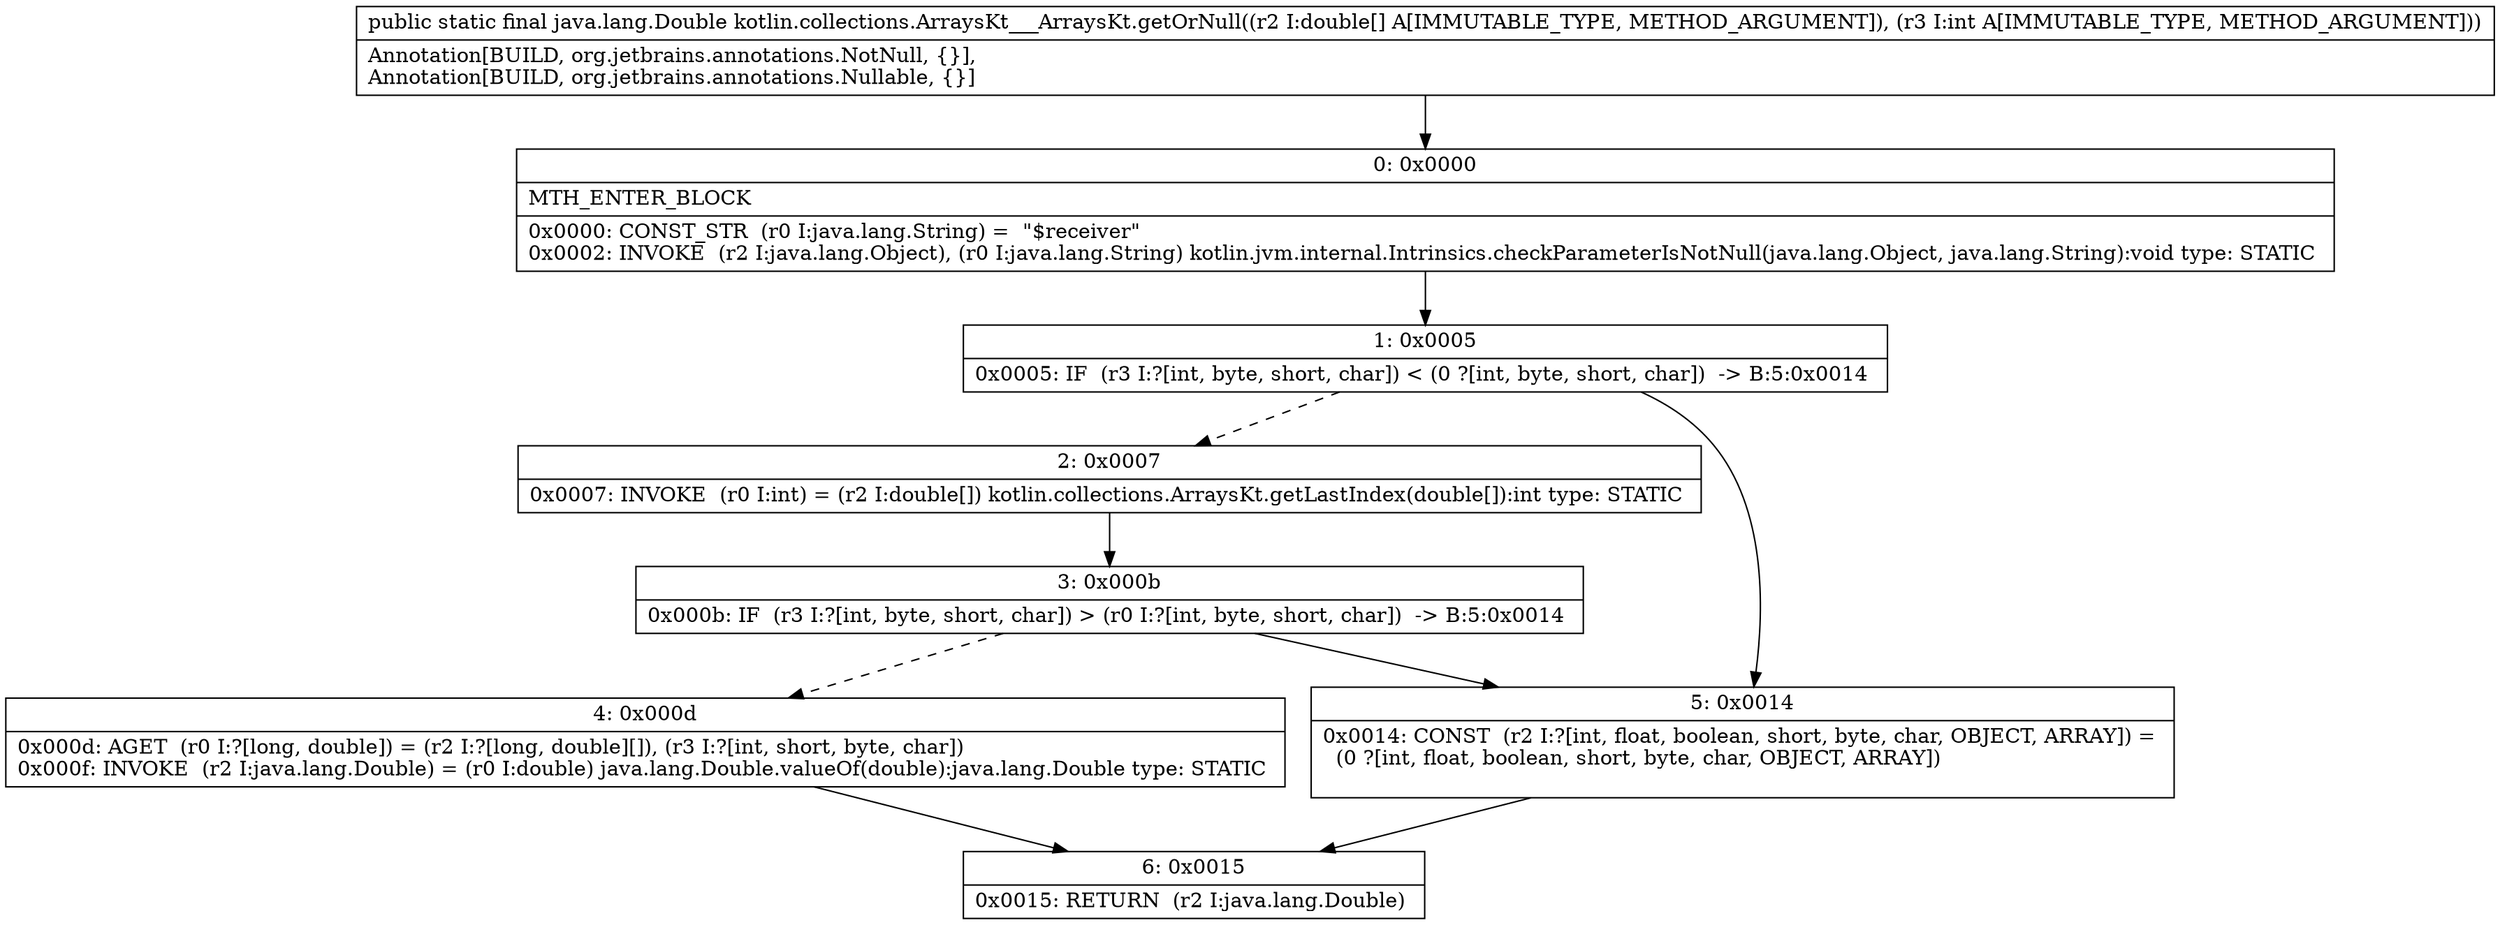 digraph "CFG forkotlin.collections.ArraysKt___ArraysKt.getOrNull([DI)Ljava\/lang\/Double;" {
Node_0 [shape=record,label="{0\:\ 0x0000|MTH_ENTER_BLOCK\l|0x0000: CONST_STR  (r0 I:java.lang.String) =  \"$receiver\" \l0x0002: INVOKE  (r2 I:java.lang.Object), (r0 I:java.lang.String) kotlin.jvm.internal.Intrinsics.checkParameterIsNotNull(java.lang.Object, java.lang.String):void type: STATIC \l}"];
Node_1 [shape=record,label="{1\:\ 0x0005|0x0005: IF  (r3 I:?[int, byte, short, char]) \< (0 ?[int, byte, short, char])  \-\> B:5:0x0014 \l}"];
Node_2 [shape=record,label="{2\:\ 0x0007|0x0007: INVOKE  (r0 I:int) = (r2 I:double[]) kotlin.collections.ArraysKt.getLastIndex(double[]):int type: STATIC \l}"];
Node_3 [shape=record,label="{3\:\ 0x000b|0x000b: IF  (r3 I:?[int, byte, short, char]) \> (r0 I:?[int, byte, short, char])  \-\> B:5:0x0014 \l}"];
Node_4 [shape=record,label="{4\:\ 0x000d|0x000d: AGET  (r0 I:?[long, double]) = (r2 I:?[long, double][]), (r3 I:?[int, short, byte, char]) \l0x000f: INVOKE  (r2 I:java.lang.Double) = (r0 I:double) java.lang.Double.valueOf(double):java.lang.Double type: STATIC \l}"];
Node_5 [shape=record,label="{5\:\ 0x0014|0x0014: CONST  (r2 I:?[int, float, boolean, short, byte, char, OBJECT, ARRAY]) = \l  (0 ?[int, float, boolean, short, byte, char, OBJECT, ARRAY])\l \l}"];
Node_6 [shape=record,label="{6\:\ 0x0015|0x0015: RETURN  (r2 I:java.lang.Double) \l}"];
MethodNode[shape=record,label="{public static final java.lang.Double kotlin.collections.ArraysKt___ArraysKt.getOrNull((r2 I:double[] A[IMMUTABLE_TYPE, METHOD_ARGUMENT]), (r3 I:int A[IMMUTABLE_TYPE, METHOD_ARGUMENT]))  | Annotation[BUILD, org.jetbrains.annotations.NotNull, \{\}], \lAnnotation[BUILD, org.jetbrains.annotations.Nullable, \{\}]\l}"];
MethodNode -> Node_0;
Node_0 -> Node_1;
Node_1 -> Node_2[style=dashed];
Node_1 -> Node_5;
Node_2 -> Node_3;
Node_3 -> Node_4[style=dashed];
Node_3 -> Node_5;
Node_4 -> Node_6;
Node_5 -> Node_6;
}

